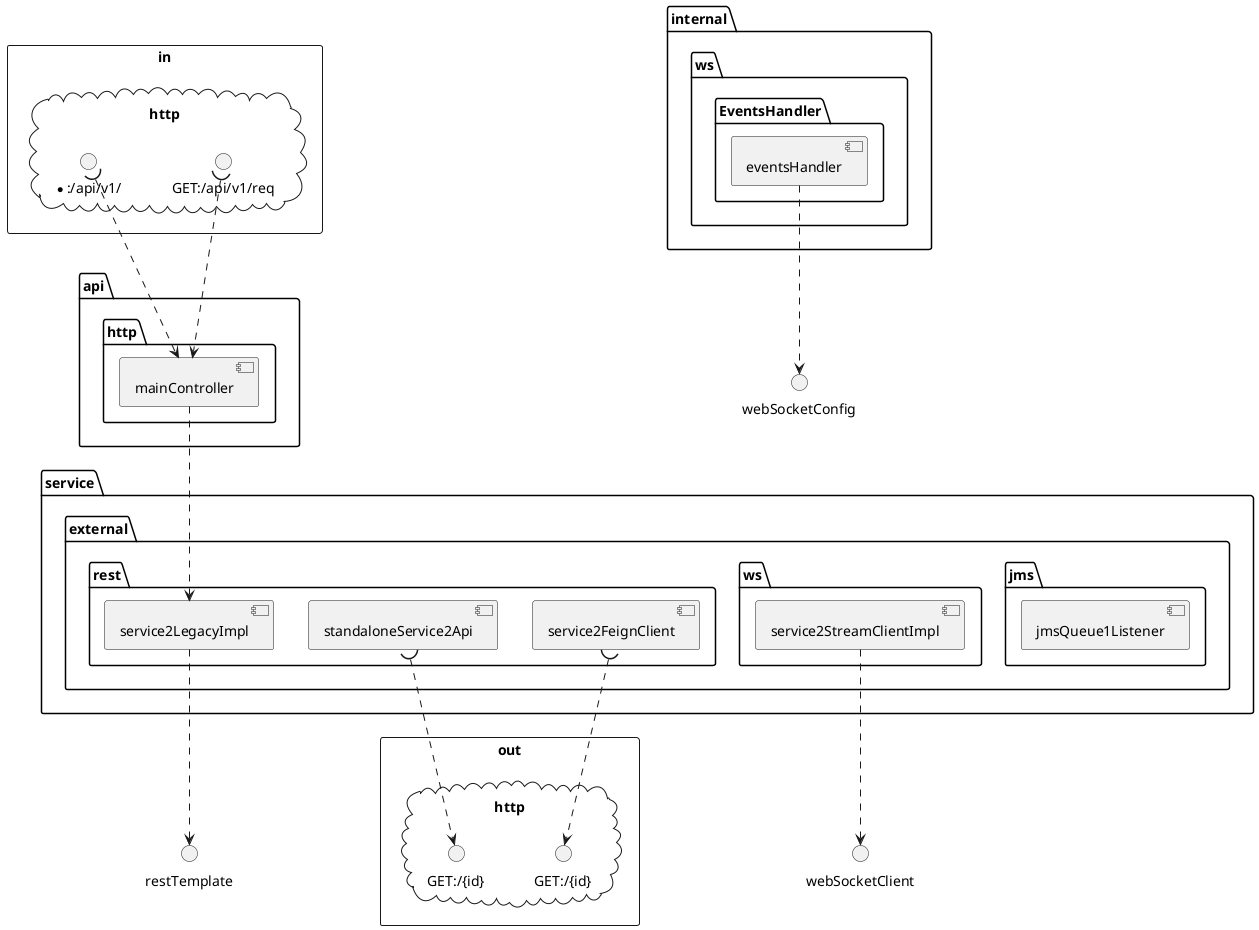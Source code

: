 @startuml
package "api" as api {
  package "http" as api.http {
    [mainController] as mainController
  }
}
package "service" as service {
  package "external" as service.external {
    package "jms" as service.external.jms {
      [jmsQueue1Listener] as jmsQueue1Listener
    }
    package "rest" as service.external.rest {
      [service2LegacyImpl] as service2LegacyImpl
      [standaloneService2Api] as standaloneService2Api
      [service2FeignClient] as service2FeignClient
    }
    package "ws" as service.external.ws {
      [service2StreamClientImpl] as service2StreamClientImpl
    }
  }
}
package "internal" as internal {
  package "ws" as internal.ws {
    package "EventsHandler" as internal.ws.EventsHandler {
      [eventsHandler] as eventsHandler
    }
  }
}
mainController ..> service2LegacyImpl
service2LegacyImpl ..> restTemplate
service2StreamClientImpl ..> webSocketClient
eventsHandler ..> webSocketConfig
rectangle "out" as out {
  cloud "http" as out.http {
    interface "GET:/{id}" as standaloneService2Api.out.http.GET..id
    standaloneService2Api )..> standaloneService2Api.out.http.GET..id
    interface "GET:/{id}" as service2FeignClient.out.http.GET..id
    service2FeignClient )..> service2FeignClient.out.http.GET..id
  }
}
rectangle "in" as in {
  cloud "http" as in.http {
    interface "GET:/api/v1/req" as mainController.in.http.GET..api.v1.req
    mainController.in.http.GET..api.v1.req )..> mainController
    interface "*:/api/v1/" as mainController.in.http...api.v1.
    mainController.in.http...api.v1. )..> mainController
  }
}
@enduml
